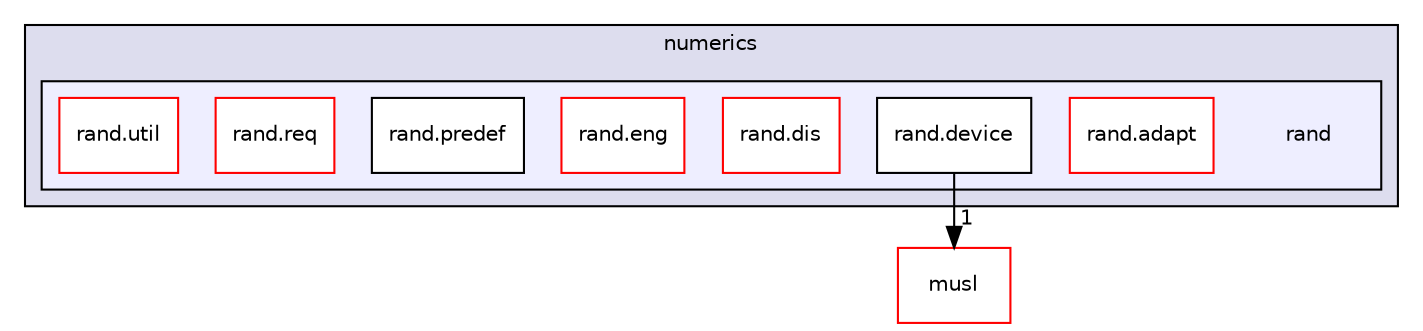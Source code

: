 digraph "contracts/libc++/upstream/test/std/numerics/rand" {
  compound=true
  node [ fontsize="10", fontname="Helvetica"];
  edge [ labelfontsize="10", labelfontname="Helvetica"];
  subgraph clusterdir_d342b1e3caed7e9dbc1c14cd32c0353d {
    graph [ bgcolor="#ddddee", pencolor="black", label="numerics" fontname="Helvetica", fontsize="10", URL="dir_d342b1e3caed7e9dbc1c14cd32c0353d.html"]
  subgraph clusterdir_2902dbf1925016fb96c1c9eb51190fb5 {
    graph [ bgcolor="#eeeeff", pencolor="black", label="" URL="dir_2902dbf1925016fb96c1c9eb51190fb5.html"];
    dir_2902dbf1925016fb96c1c9eb51190fb5 [shape=plaintext label="rand"];
    dir_39f88aef2e102587734283e35bb1eae9 [shape=box label="rand.adapt" color="red" fillcolor="white" style="filled" URL="dir_39f88aef2e102587734283e35bb1eae9.html"];
    dir_cbbe583ed242bac26d80659bfacf08ec [shape=box label="rand.device" color="black" fillcolor="white" style="filled" URL="dir_cbbe583ed242bac26d80659bfacf08ec.html"];
    dir_41f5aa1eb8c17c91c591747aa924ca36 [shape=box label="rand.dis" color="red" fillcolor="white" style="filled" URL="dir_41f5aa1eb8c17c91c591747aa924ca36.html"];
    dir_59fbdfd341261a211d5365746e79c3c6 [shape=box label="rand.eng" color="red" fillcolor="white" style="filled" URL="dir_59fbdfd341261a211d5365746e79c3c6.html"];
    dir_9344bce27e1d0d45c79f120c34e24c93 [shape=box label="rand.predef" color="black" fillcolor="white" style="filled" URL="dir_9344bce27e1d0d45c79f120c34e24c93.html"];
    dir_d95c7bba7bcd558315a282c5c747ff2e [shape=box label="rand.req" color="red" fillcolor="white" style="filled" URL="dir_d95c7bba7bcd558315a282c5c747ff2e.html"];
    dir_48a12c6ab12bf6ccc8e0d166ae505c86 [shape=box label="rand.util" color="red" fillcolor="white" style="filled" URL="dir_48a12c6ab12bf6ccc8e0d166ae505c86.html"];
  }
  }
  dir_50d7137a7301a66ec452987911b28b88 [shape=box label="musl" fillcolor="white" style="filled" color="red" URL="dir_50d7137a7301a66ec452987911b28b88.html"];
  dir_cbbe583ed242bac26d80659bfacf08ec->dir_50d7137a7301a66ec452987911b28b88 [headlabel="1", labeldistance=1.5 headhref="dir_000981_000020.html"];
}
